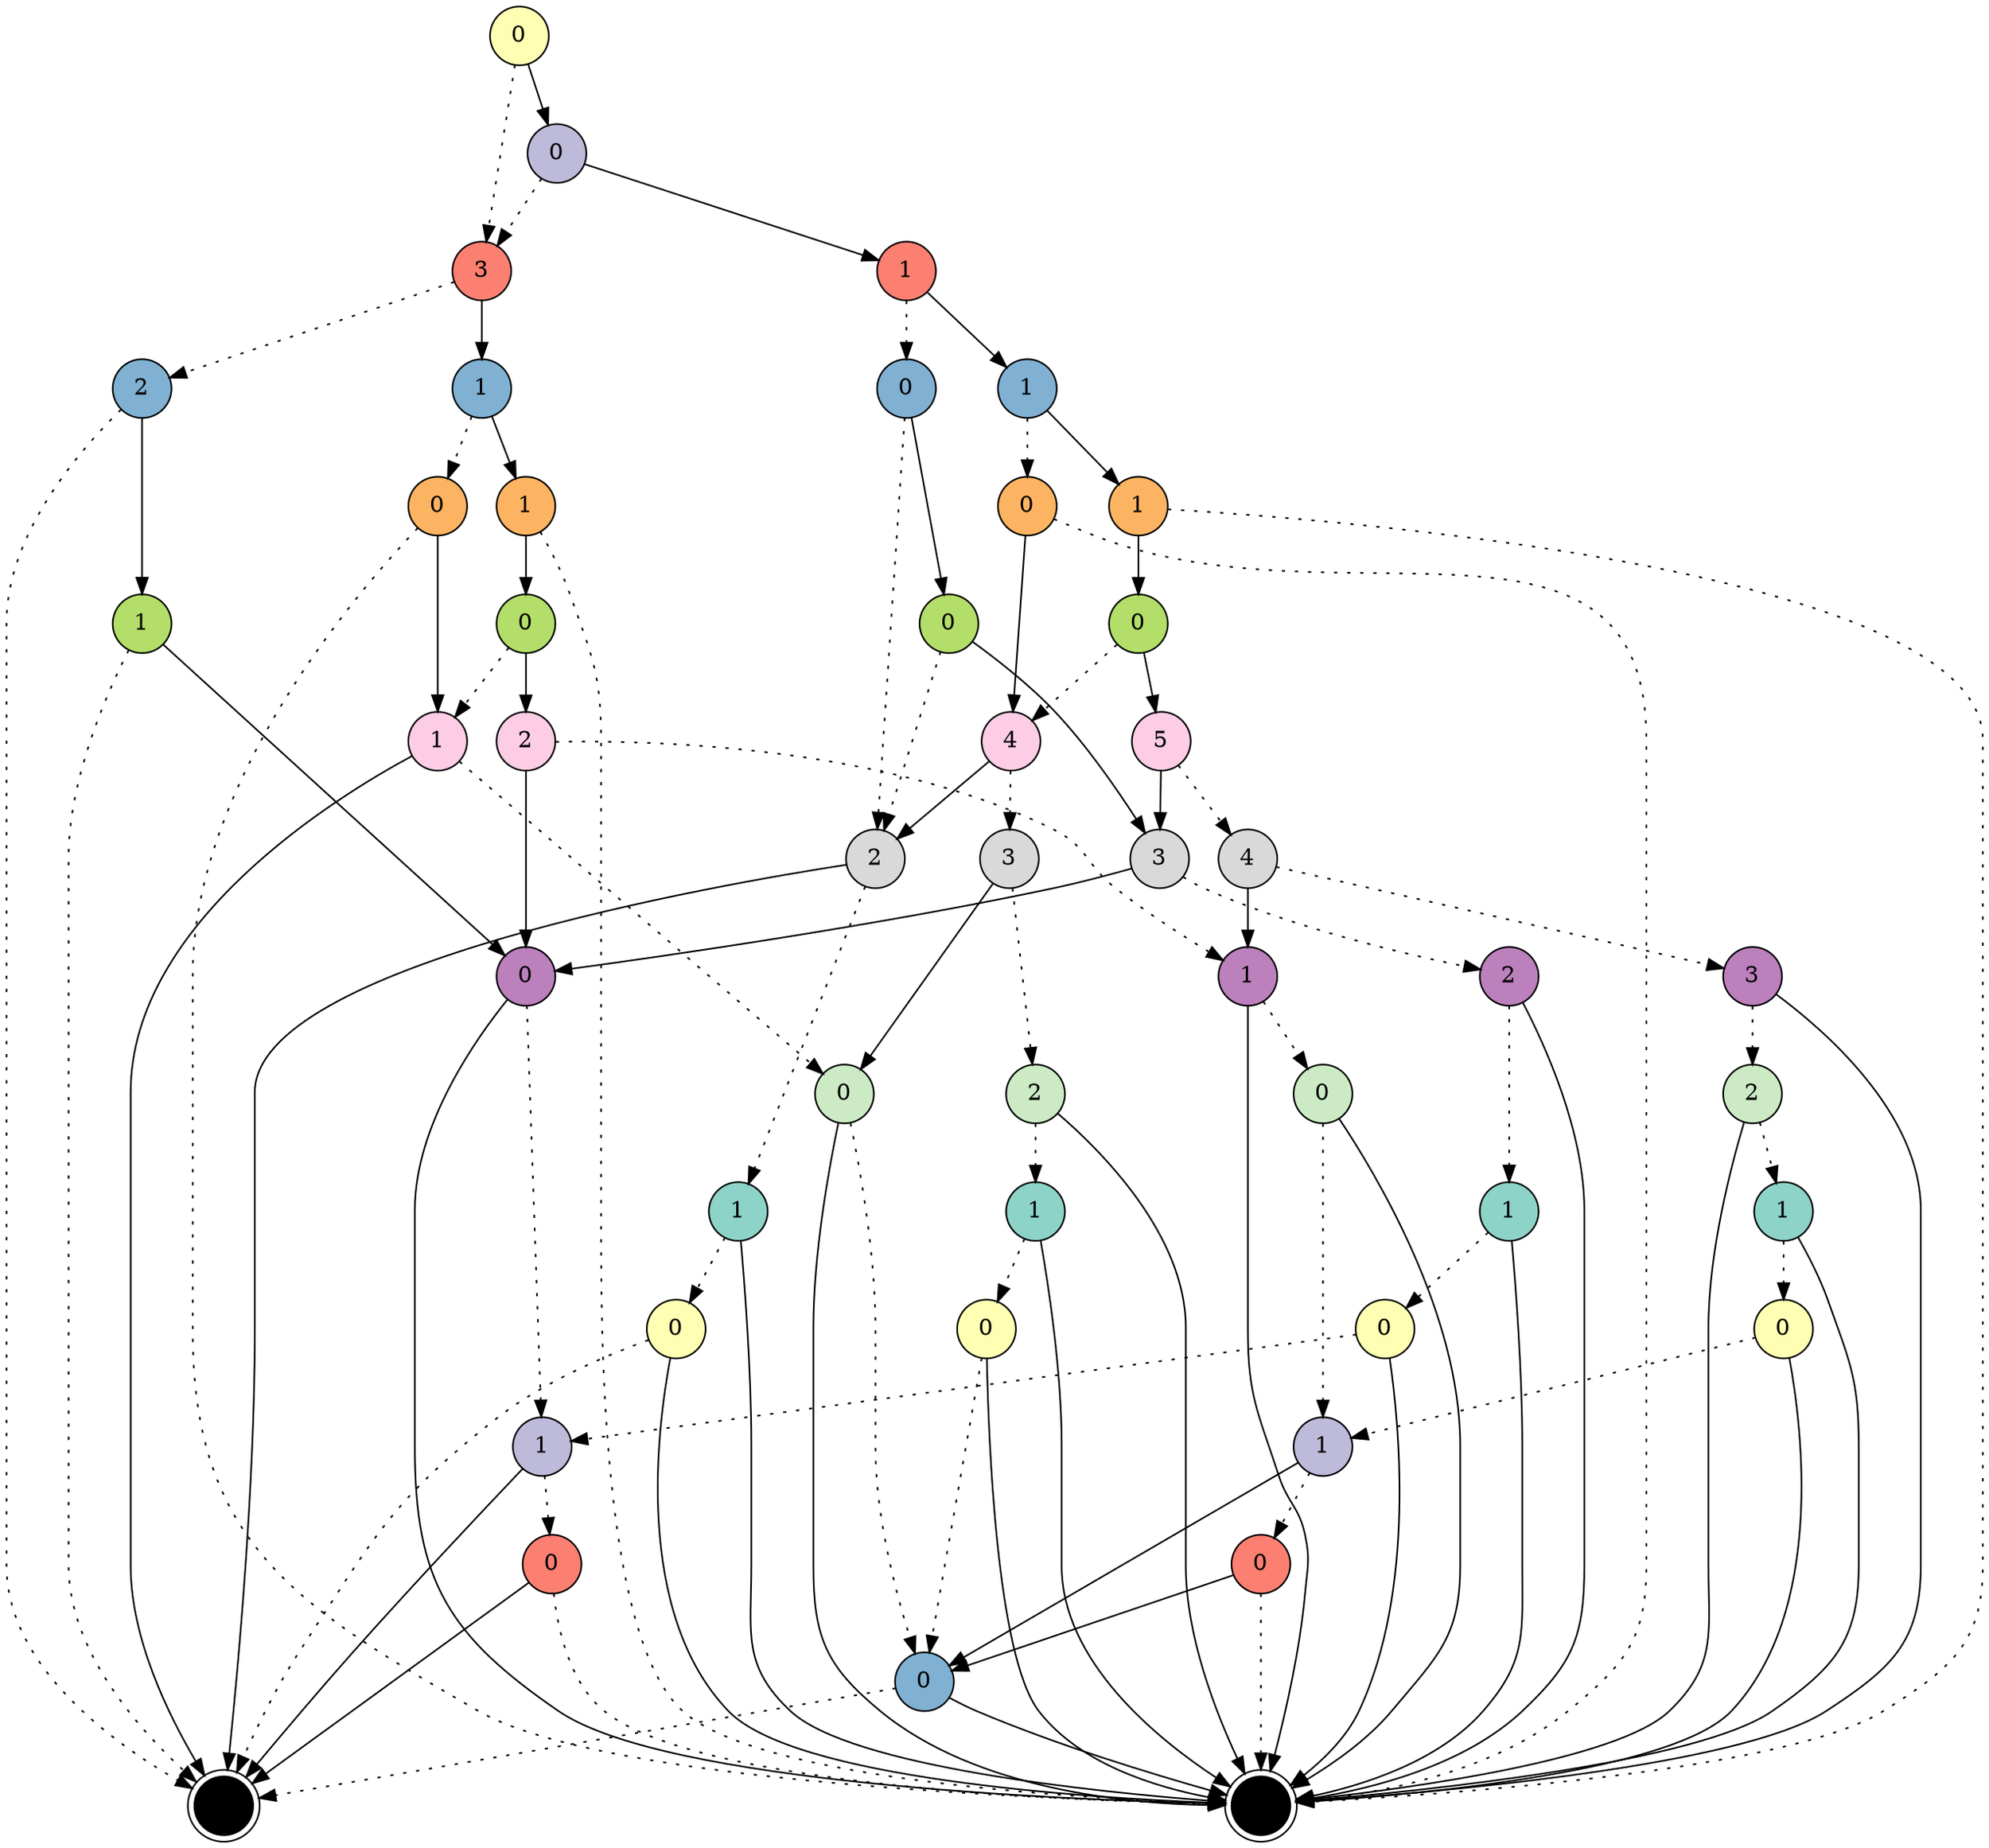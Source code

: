 digraph "" {
		node [colorscheme=set312,
		label="\N",
		shape=circle,
		style=filled
		];
{
graph [rank=same];
138	[fillcolor=2, label=0, rank=1];
}
{
graph [rank=same];
137	[fillcolor=3, label=0, rank=2];
}
{
graph [rank=same];
136	[fillcolor=4, label=3, rank=3];
127	[fillcolor=4, label=1, rank=3];
}
{
graph [rank=same];
124	[fillcolor=5, label=1, rank=4];
135	[fillcolor=5, label=2, rank=4];
133	[fillcolor=5, label=1, rank=4];
126	[fillcolor=5, label=0, rank=4];
}
{
graph [rank=same];
132	[fillcolor=6, label=0, rank=5];
122	[fillcolor=6, label=1, rank=5];
123	[fillcolor=6, label=0, rank=5];
131	[fillcolor=6, label=1, rank=5];
}
{
graph [rank=same];
121	[fillcolor=7, label=0, rank=6];
125	[fillcolor=7, label=0, rank=6];
130	[fillcolor=7, label=0, rank=6];
134	[fillcolor=7, label=1, rank=6];
}
{
graph [rank=same];
129	[fillcolor=8, label=1, rank=7];
111	[fillcolor=8, label=5, rank=7];
128	[fillcolor=8, label=2, rank=7];
120	[fillcolor=8, label=4, rank=7];
}
{
graph [rank=same];
100	[fillcolor=9, label=3, rank=8];
110	[fillcolor=9, label=4, rank=8];
119	[fillcolor=9, label=3, rank=8];
114	[fillcolor=9, label=2, rank=8];
}
{
graph [rank=same];
105	[fillcolor=10, label=1, rank=9];
109	[fillcolor=10, label=3, rank=9];
99	[fillcolor=10, label=2, rank=9];
96	[fillcolor=10, label=0, rank=9];
}
{
graph [rank=same];
108	[fillcolor=11, label=2, rank=10];
118	[fillcolor=11, label=2, rank=10];
115	[fillcolor=11, label=0, rank=10];
104	[fillcolor=11, label=0, rank=10];
}
{
graph [rank=same];
107	[fillcolor=1, label=1, rank=11];
113	[fillcolor=1, label=1, rank=11];
98	[fillcolor=1, label=1, rank=11];
117	[fillcolor=1, label=1, rank=11];
}
{
graph [rank=same];
116	[fillcolor=2, label=0, rank=12];
106	[fillcolor=2, label=0, rank=12];
112	[fillcolor=2, label=0, rank=12];
97	[fillcolor=2, label=0, rank=12];
}
{
graph [rank=same];
103	[fillcolor=3, label=1, rank=13];
95	[fillcolor=3, label=1, rank=13];
}
{
graph [rank=same];
94	[fillcolor=4, label=0, rank=14];
102	[fillcolor=4, label=0, rank=14];
}
{
graph [rank=same];
101	[fillcolor=5, label=0, rank=15];
}
0	 [fillcolor=White, label=F, rank=None, shape=doublecircle];
1	 [fillcolor=White, label=T, rank=None, shape=doublecircle];
114 -> 113 		[style=dotted];
114 -> 0
96 -> 95 		[style=dotted];
96 -> 1
126 -> 114 		[style=dotted];
126 -> 125
99 -> 98 		[style=dotted];
99 -> 1
95 -> 94 		[style=dotted];
95 -> 0
134 -> 0 		[style=dotted];
134 -> 96
120 -> 119 		[style=dotted];
120 -> 114
101 -> 0 		[style=dotted];
101 -> 1
131 -> 1 		[style=dotted];
131 -> 130
128 -> 105 		[style=dotted];
128 -> 96
123 -> 1 		[style=dotted];
123 -> 120
117 -> 116 		[style=dotted];
117 -> 1
98 -> 97 		[style=dotted];
98 -> 1
103 -> 102 		[style=dotted];
103 -> 101
102 -> 1 		[style=dotted];
102 -> 101
130 -> 129 		[style=dotted];
130 -> 128
119 -> 118 		[style=dotted];
119 -> 115
111 -> 110 		[style=dotted];
111 -> 100
113 -> 112 		[style=dotted];
113 -> 1
110 -> 109 		[style=dotted];
110 -> 105
104 -> 103 		[style=dotted];
104 -> 1
138 -> 136 		[style=dotted];
138 -> 137
115 -> 101 		[style=dotted];
115 -> 1
109 -> 108 		[style=dotted];
109 -> 1
125 -> 114 		[style=dotted];
125 -> 100
133 -> 132 		[style=dotted];
133 -> 131
127 -> 126 		[style=dotted];
127 -> 124
118 -> 117 		[style=dotted];
118 -> 1
135 -> 0 		[style=dotted];
135 -> 134
97 -> 95 		[style=dotted];
97 -> 1
122 -> 1 		[style=dotted];
122 -> 121
121 -> 120 		[style=dotted];
121 -> 111
112 -> 0 		[style=dotted];
112 -> 1
94 -> 1 		[style=dotted];
94 -> 0
137 -> 136 		[style=dotted];
137 -> 127
129 -> 115 		[style=dotted];
129 -> 0
106 -> 103 		[style=dotted];
106 -> 1
136 -> 135 		[style=dotted];
136 -> 133
108 -> 107 		[style=dotted];
108 -> 1
105 -> 104 		[style=dotted];
105 -> 1
132 -> 1 		[style=dotted];
132 -> 129
124 -> 123 		[style=dotted];
124 -> 122
116 -> 101 		[style=dotted];
116 -> 1
107 -> 106 		[style=dotted];
107 -> 1
100 -> 99 		[style=dotted];
100 -> 96
}